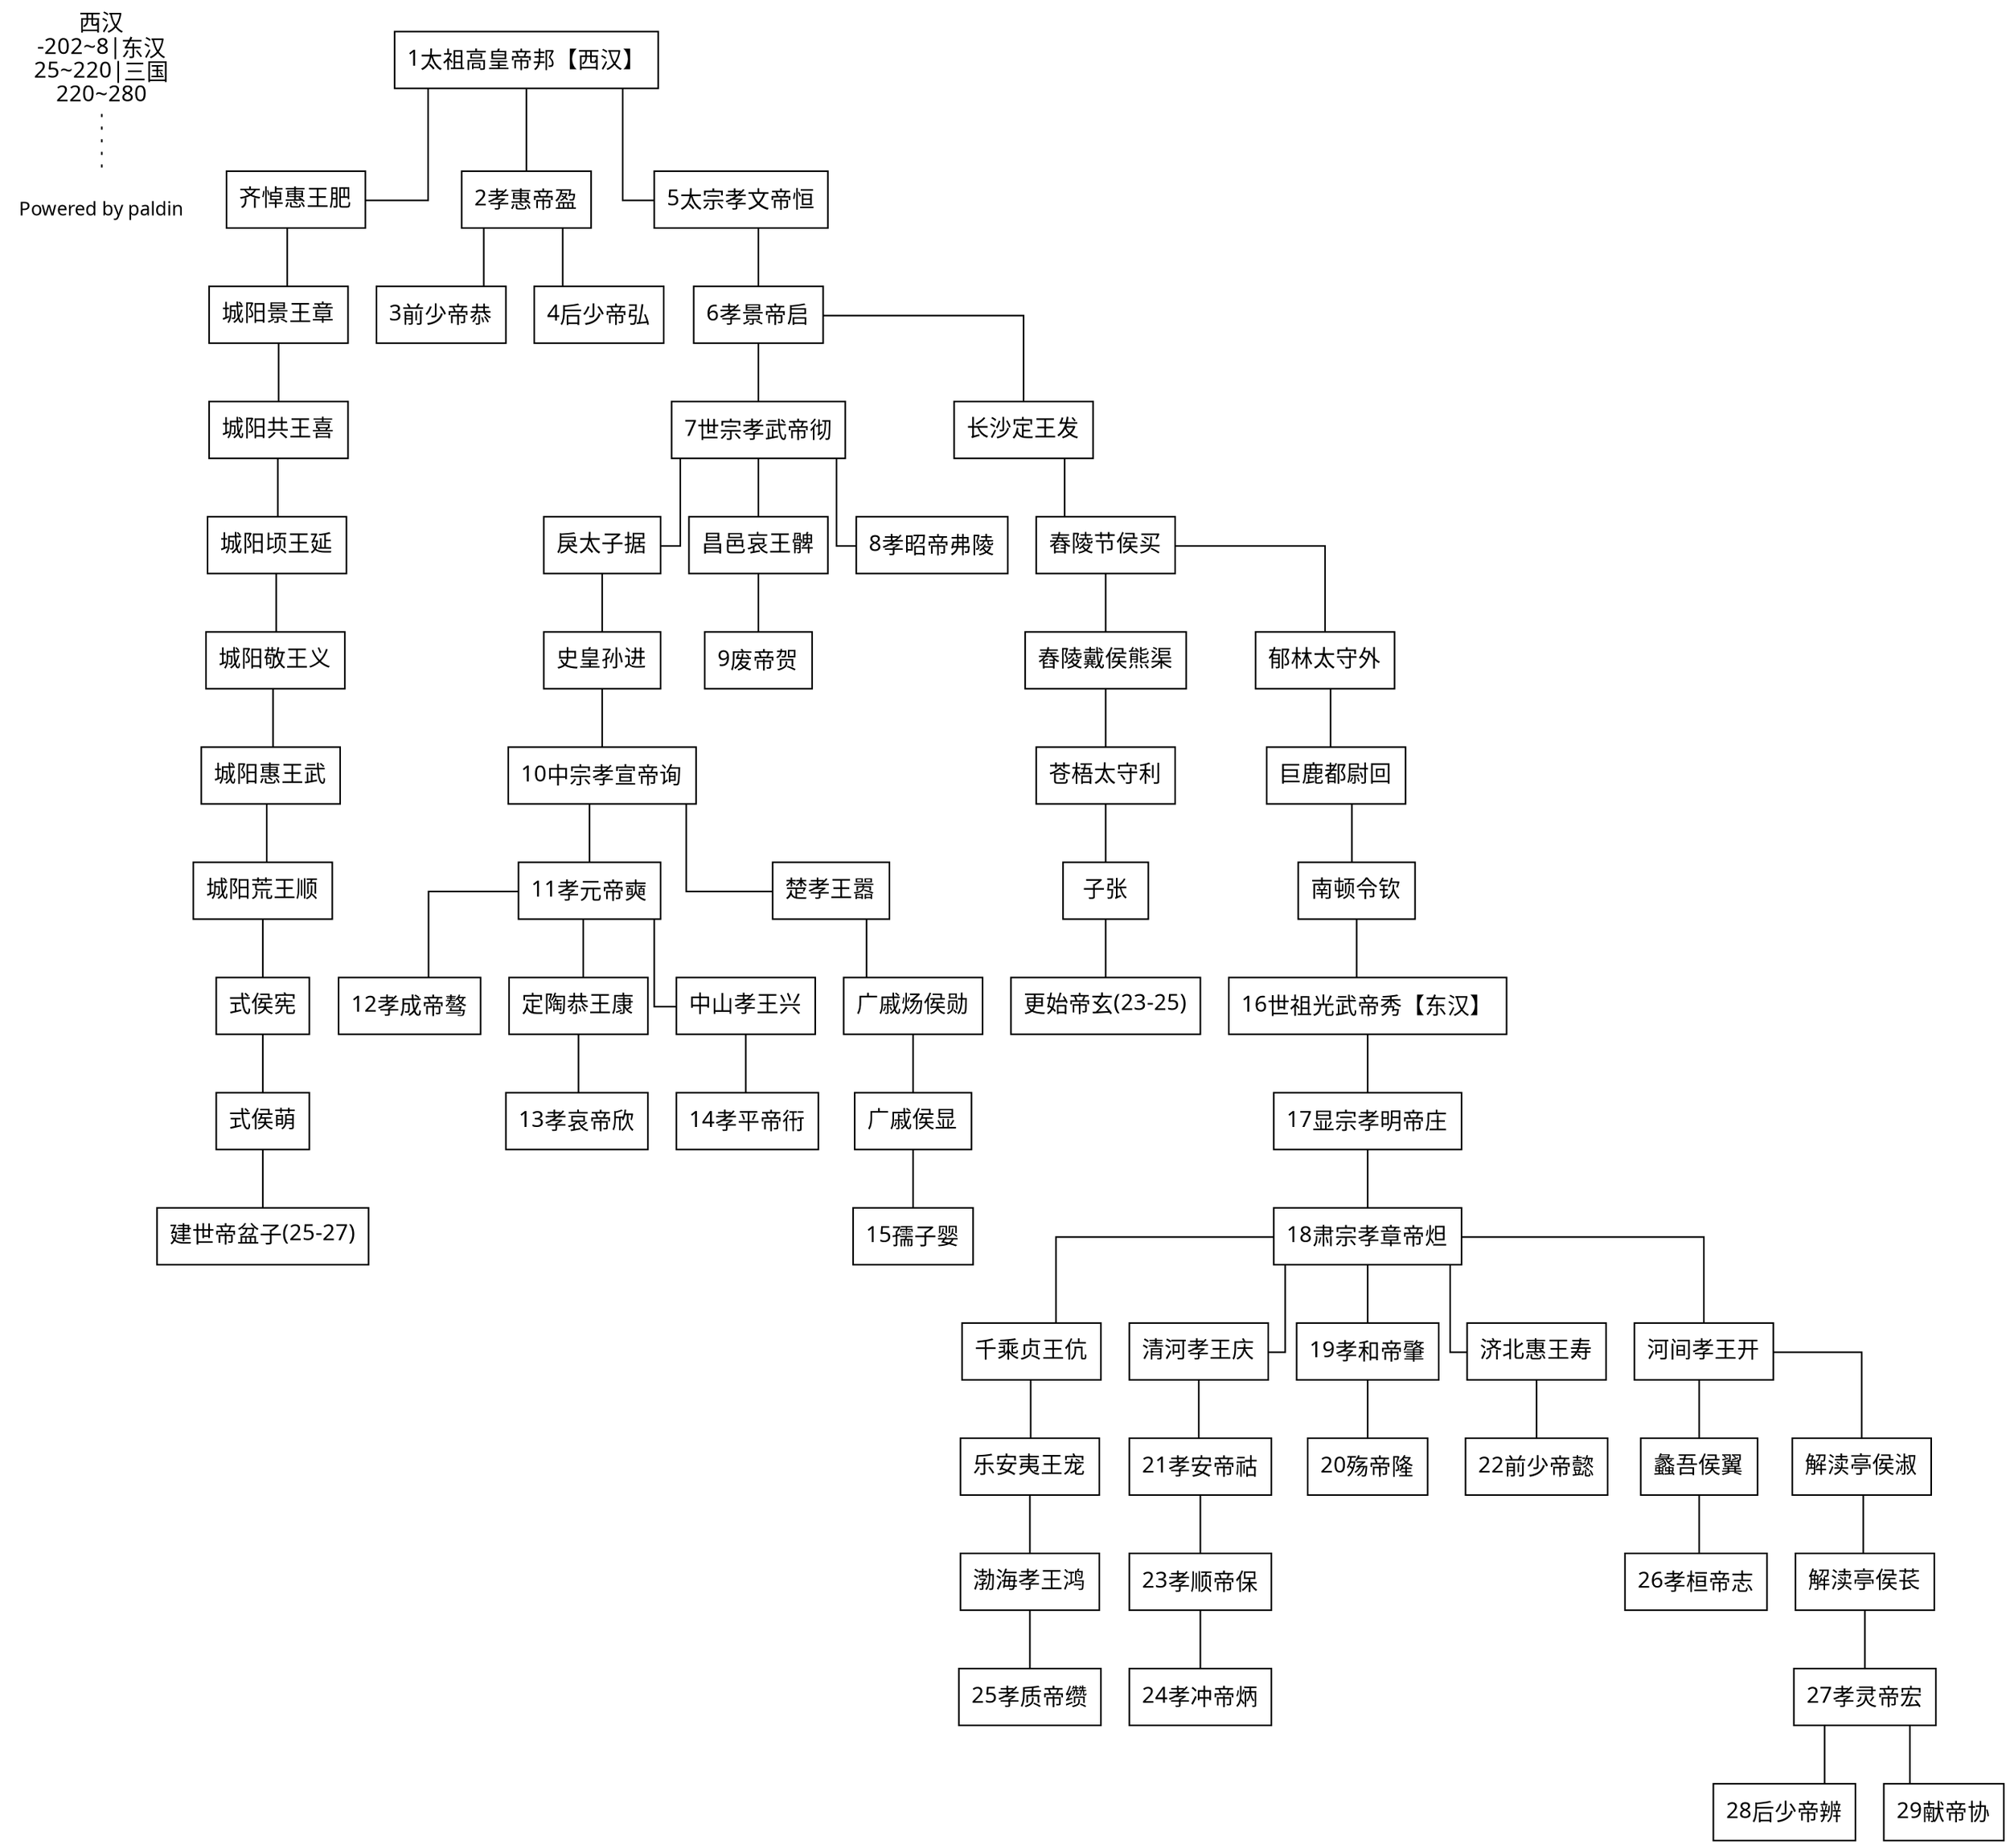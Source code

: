 digraph g {
	edge [dir=none];
	node [shape=rect];
	graph [ splines="ortho"; dpi = 300 ];
	node [shape=plaintext, fontname="SimHei"];
	rankdir="TB";
	graph [fontname="SimHei"];
	//{rank=same; qdhwf; xhdy; tzxwdh};
	    
    struct3->copyright[style=dotted]; 
    
	node [shape=record, fontname="SimHei"];
	struct3[label="西汉\n-202~8|东汉\n25~220|三国\n220~280"];

    copyright[label="\nPowered by paldin";fontsize = 12]

	tz->qdhwf
	tz->xhdy
	tz->tzxwdh;
	qdhwf->cyjwz;
	xhdy->qsdg;
	xhdy->hsdh;
	tzxwdh->xjdq;
	cyjwz->cygwx;
	xjdq->szxwdc;
	xjdq->csdwf;
	cygwx->cyqwy;
	szxwdc->ltzj;
	szxwdc->cyawb;
	szxwdc->xzdfl;
	csdwf->cljhm;
	cyqwy->cyjwy;
	ltzj->shsj;
	cyawb->fdh;
	cljhm->cldhxq;
	cljhm->yltsw;
	cyjwy->cyhww;
	shsj->zzxxdx;
	cldhxq->cwtsl;
	yltsw->jldwh;
	cyhww->cyhws;
	zzxxdx->xyds;
	zzxxdx->cxwx;
	cwtsl->zz;
	jldwh->ndlq;
	cyhws->shx;
	xyds->xcda;
	xyds->dtgwk;
	xyds->zsxwx;
	cxwx->gqyhx;
	zz->gsdx;
	ndlq->szgwdx;
	shx->shm;
	dtgwk->xadx;
	zsxwx->xpdk;
	gqyhx->gqhx;
	szgwdx->xzxmdz;
	shm->jsdpz;
	gqhx->rzy;
	xzxmdz->szxzdd;
	szxzdd->qczwk;
	szxzdd->qhxwq;
	szxzdd->xhdz;
	szxzdd->jbhws;
	szxzdd->hjxwk;
	qczwk->laywc;
	qhxwq->xadh;
	xhdz->sdl;
	jbhws->qsdy;
	hjxwk->lwhy;
	hjxwk->xdths;
	laywc->bhxwh;
	xadh->xsdb;
	lwhy->xhdz1;
	xdths->xdthc;
	bhxwh->xzdz;
	xsdb->xcdb;
	xdthc->xldh;
	xldh->hsdb;
	xldh->xdx;
	
	tz[label="1太祖高皇帝邦【西汉】"];
	qdhwf[label="齐悼惠王肥"];
	xhdy[label="2孝惠帝盈"];
	tzxwdh[label="5太宗孝文帝恒"];
	cyjwz[label="城阳景王章"];
	qsdg[label="3前少帝恭"];
	hsdh[label="4后少帝弘"];
	xjdq[label="6孝景帝启"];
	cygwx[label="城阳共王喜"];
	szxwdc[label="7世宗孝武帝彻"];
	csdwf[label="长沙定王发"];
	cyqwy[label="城阳顷王延"];
	ltzj[label="戾太子据"];
	cyawb[label="昌邑哀王髀"];
	xzdfl[label="8孝昭帝弗陵"];
	cljhm[label="舂陵节侯买"];
	cyjwy[label="城阳敬王义"];
	shsj[label="史皇孙进"];
	fdh[label="9废帝贺"];
	cldhxq[label="舂陵戴侯熊渠"];
	yltsw[label="郁林太守外"];
	cyhww[label="城阳惠王武"];
	zzxxdx[label="10中宗孝宣帝询"];
	cwtsl[label="苍梧太守利"];
	jldwh[label="巨鹿都尉回"];
	cyhws[label="城阳荒王顺"];
	xyds[label="11孝元帝奭"];
	cxwx[label="楚孝王嚣"];
	zz[label="子张"];
	ndlq[label="南顿令钦"];
	shx[label="式侯宪"];
	xcda[label="12孝成帝骜"];
	dtgwk[label="定陶恭王康"];
	zsxwx[label="中山孝王兴"];
	gqyhx[label="广戚炀侯勋"];
	gsdx[label="更始帝玄(23-25)"];
	szgwdx[label="16世祖光武帝秀【东汉】"];
	shm[label="式侯萌"];
	xadx[label="13孝哀帝欣"];
	xpdk[label="14孝平帝衎"];
	gqhx[label="广戚侯显"];
	xzxmdz[label="17显宗孝明帝庄"];
	jsdpz[label="建世帝盆子(25-27)"];
	rzy[label="15孺子婴"];
	szxzdd[label="18肃宗孝章帝炟"];
	qczwk[label="千乘贞王伉"];
	qhxwq[label="清河孝王庆"];
	xhdz[label="19孝和帝肇"];
	jbhws[label="济北惠王寿"];
	hjxwk[label="河间孝王开"];
	laywc[label="乐安夷王宠"];
	xadh[label="21孝安帝祜"];
	sdl[label="20殇帝隆"];
	qsdy[label="22前少帝懿"];
	lwhy[label="蠡吾侯翼"];
	xdths[label="解渎亭侯淑"];
	bhxwh[label="渤海孝王鸿"];
	xsdb[label="23孝顺帝保"];
	xhdz1[label="26孝桓帝志"];
	xdthc[label="解渎亭侯苌"];
	xzdz[label="25孝质帝缵"];
	xcdb[label="24孝冲帝炳"];
	xldh[label="27孝灵帝宏"];
	hsdb[label="28后少帝辨"];
	xdx[label="29献帝协"];
	
}
